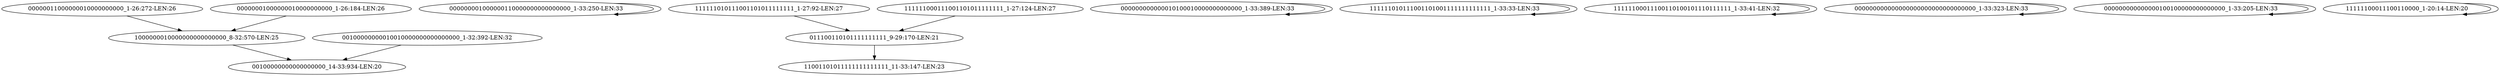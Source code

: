 digraph G {
    "00000011000000010000000000_1-26:272-LEN:26" -> "1000000010000000000000000_8-32:570-LEN:25";
    "000000001000000110000000000000000_1-33:250-LEN:33" -> "000000001000000110000000000000000_1-33:250-LEN:33";
    "111111010111001101011111111_1-27:92-LEN:27" -> "011100110101111111111_9-29:170-LEN:21";
    "000000000000010100010000000000000_1-33:389-LEN:33" -> "000000000000010100010000000000000_1-33:389-LEN:33";
    "1000000010000000000000000_8-32:570-LEN:25" -> "00100000000000000000_14-33:934-LEN:20";
    "111111010111001101001111111111111_1-33:33-LEN:33" -> "111111010111001101001111111111111_1-33:33-LEN:33";
    "111111000111001101011111111_1-27:124-LEN:27" -> "011100110101111111111_9-29:170-LEN:21";
    "11111100011100110100101110111111_1-33:41-LEN:32" -> "11111100011100110100101110111111_1-33:41-LEN:32";
    "000000000000000000000000000000000_1-33:323-LEN:33" -> "000000000000000000000000000000000_1-33:323-LEN:33";
    "00100000000010010000000000000000_1-32:392-LEN:32" -> "00100000000000000000_14-33:934-LEN:20";
    "00000001000000010000000000_1-26:184-LEN:26" -> "1000000010000000000000000_8-32:570-LEN:25";
    "000000000000000100100000000000000_1-33:205-LEN:33" -> "000000000000000100100000000000000_1-33:205-LEN:33";
    "11111100011100110000_1-20:14-LEN:20" -> "11111100011100110000_1-20:14-LEN:20";
    "011100110101111111111_9-29:170-LEN:21" -> "11001101011111111111111_11-33:147-LEN:23";
}
